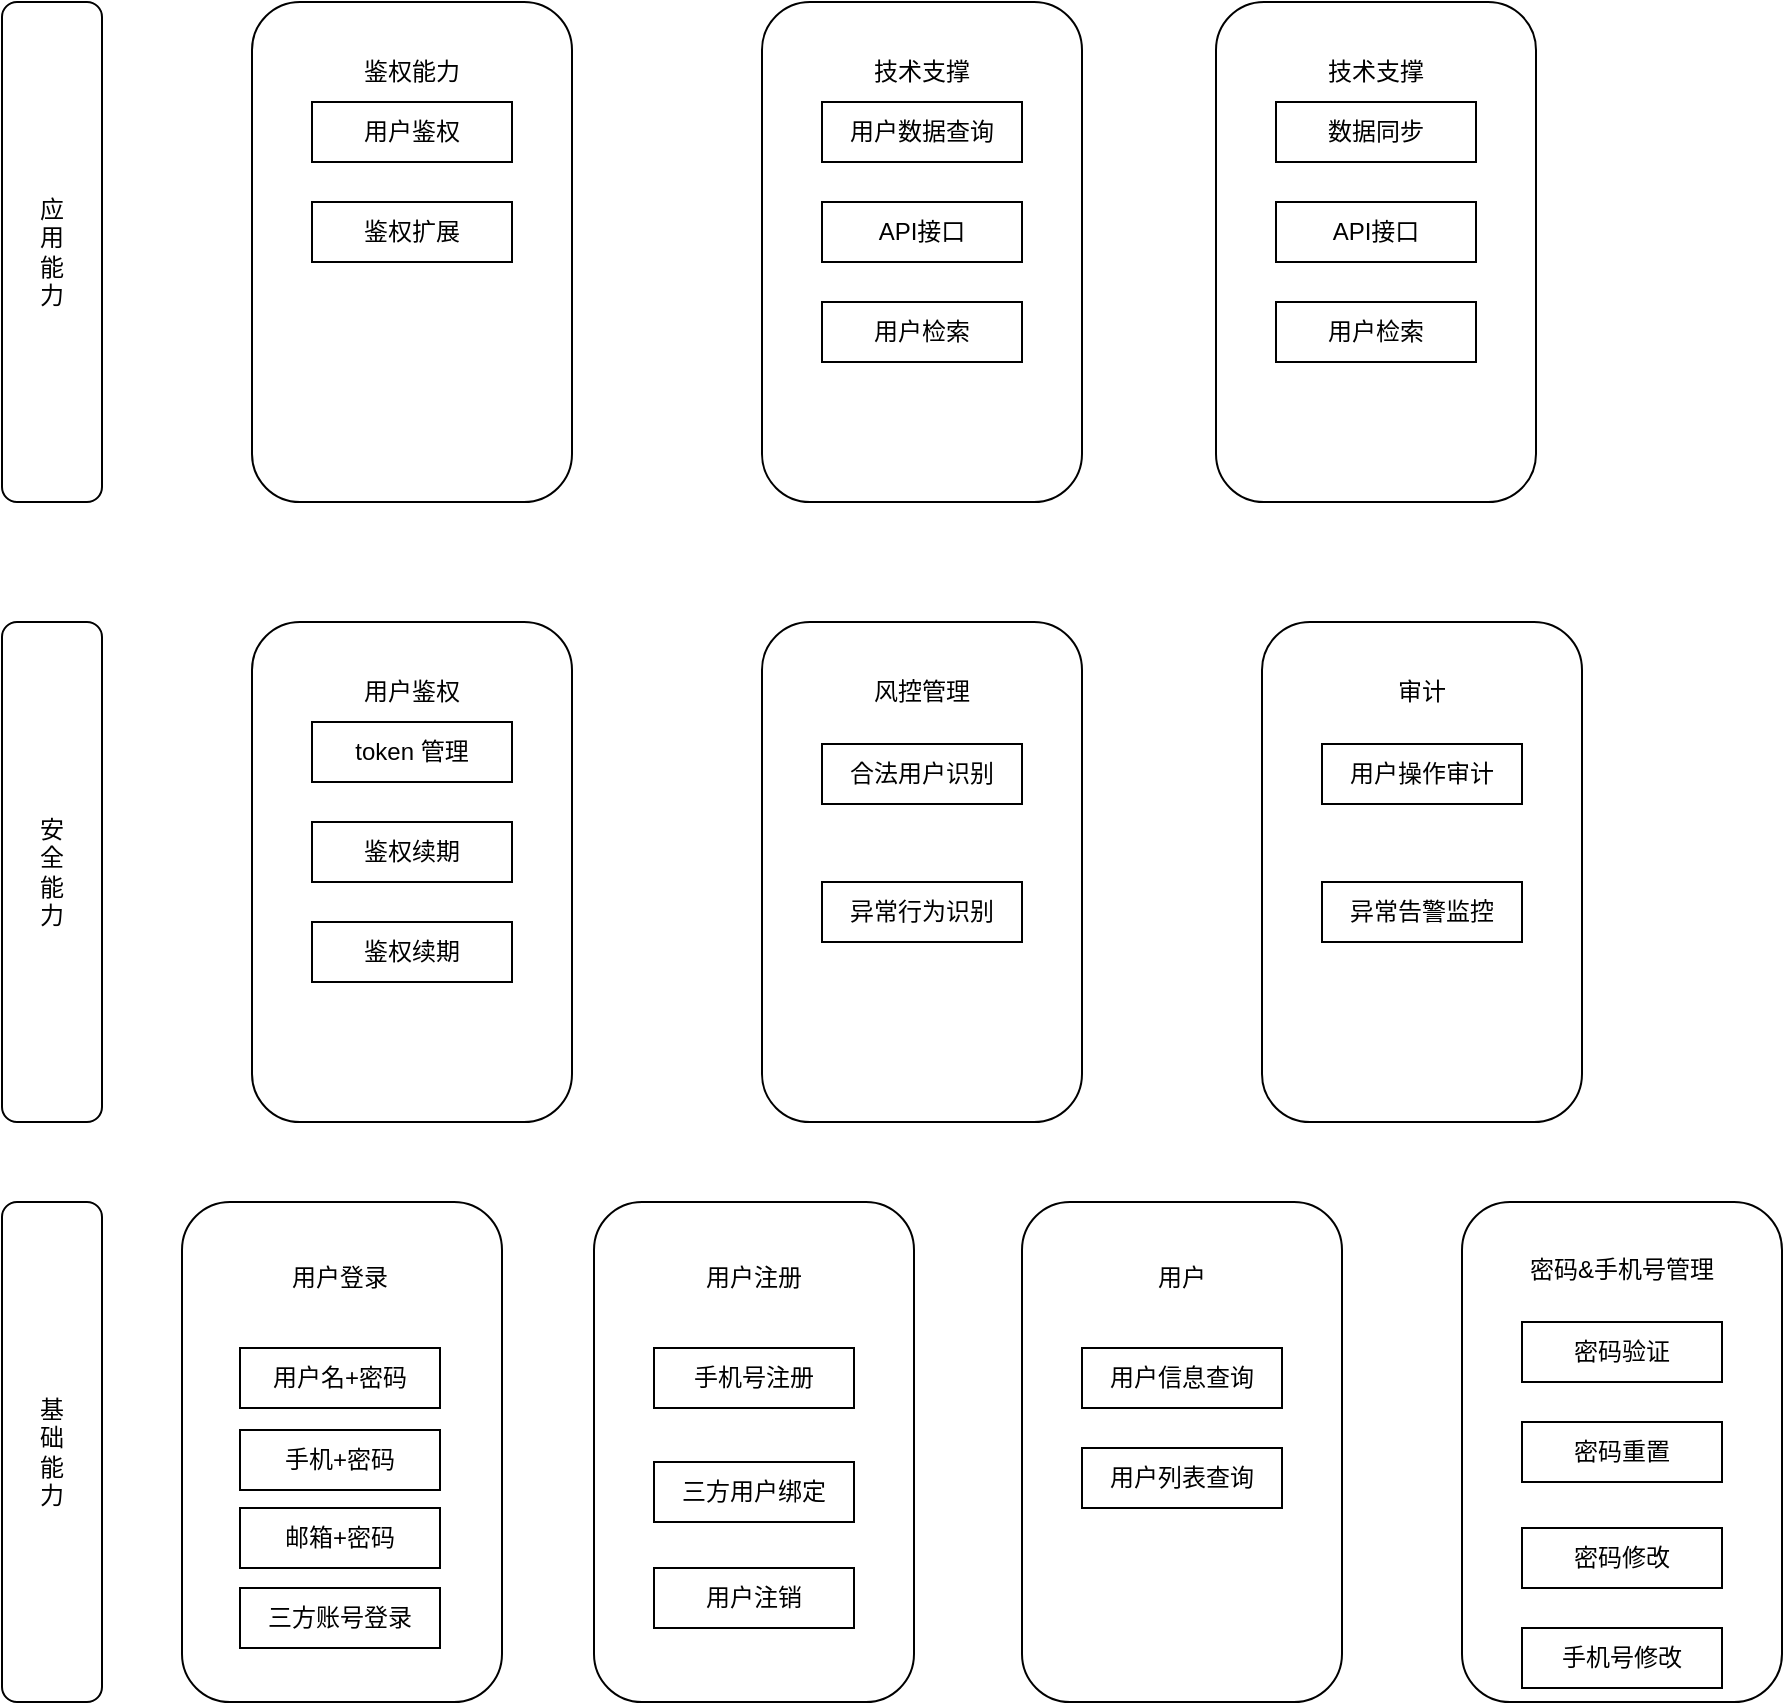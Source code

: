 <mxfile version="24.0.7" type="github">
  <diagram name="第 1 页" id="3uKBMezZJZn_TcOkcj3D">
    <mxGraphModel dx="1306" dy="1995" grid="1" gridSize="10" guides="1" tooltips="1" connect="1" arrows="1" fold="1" page="1" pageScale="1" pageWidth="827" pageHeight="1169" math="0" shadow="0">
      <root>
        <mxCell id="0" />
        <mxCell id="1" parent="0" />
        <mxCell id="wnPGVz2aBt1MANhJYX_k-1" value="基&lt;div&gt;础&lt;/div&gt;&lt;div&gt;能&lt;/div&gt;&lt;div&gt;力&lt;/div&gt;" style="rounded=1;whiteSpace=wrap;html=1;" vertex="1" parent="1">
          <mxGeometry x="60" y="350" width="50" height="250" as="geometry" />
        </mxCell>
        <mxCell id="wnPGVz2aBt1MANhJYX_k-2" value="" style="rounded=1;whiteSpace=wrap;html=1;" vertex="1" parent="1">
          <mxGeometry x="150" y="350" width="160" height="250" as="geometry" />
        </mxCell>
        <mxCell id="wnPGVz2aBt1MANhJYX_k-3" value="用户名+密码" style="rounded=0;whiteSpace=wrap;html=1;" vertex="1" parent="1">
          <mxGeometry x="179" y="423" width="100" height="30" as="geometry" />
        </mxCell>
        <mxCell id="wnPGVz2aBt1MANhJYX_k-4" value="手机+密码" style="rounded=0;whiteSpace=wrap;html=1;" vertex="1" parent="1">
          <mxGeometry x="179" y="464" width="100" height="30" as="geometry" />
        </mxCell>
        <mxCell id="wnPGVz2aBt1MANhJYX_k-5" value="邮箱+密码" style="rounded=0;whiteSpace=wrap;html=1;" vertex="1" parent="1">
          <mxGeometry x="179" y="503" width="100" height="30" as="geometry" />
        </mxCell>
        <mxCell id="wnPGVz2aBt1MANhJYX_k-6" value="三方账号登录" style="rounded=0;whiteSpace=wrap;html=1;" vertex="1" parent="1">
          <mxGeometry x="179" y="543" width="100" height="30" as="geometry" />
        </mxCell>
        <mxCell id="wnPGVz2aBt1MANhJYX_k-7" value="用户登录" style="rounded=0;whiteSpace=wrap;html=1;strokeColor=#ffffff;" vertex="1" parent="1">
          <mxGeometry x="179" y="373" width="100" height="30" as="geometry" />
        </mxCell>
        <mxCell id="wnPGVz2aBt1MANhJYX_k-8" value="" style="rounded=1;whiteSpace=wrap;html=1;" vertex="1" parent="1">
          <mxGeometry x="356" y="350" width="160" height="250" as="geometry" />
        </mxCell>
        <mxCell id="wnPGVz2aBt1MANhJYX_k-9" value="用户注册" style="rounded=0;whiteSpace=wrap;html=1;strokeColor=#ffffff;" vertex="1" parent="1">
          <mxGeometry x="386" y="373" width="100" height="30" as="geometry" />
        </mxCell>
        <mxCell id="wnPGVz2aBt1MANhJYX_k-10" value="手机号注册" style="rounded=0;whiteSpace=wrap;html=1;" vertex="1" parent="1">
          <mxGeometry x="386" y="423" width="100" height="30" as="geometry" />
        </mxCell>
        <mxCell id="wnPGVz2aBt1MANhJYX_k-11" value="三方用户绑定" style="rounded=0;whiteSpace=wrap;html=1;" vertex="1" parent="1">
          <mxGeometry x="386" y="480" width="100" height="30" as="geometry" />
        </mxCell>
        <mxCell id="wnPGVz2aBt1MANhJYX_k-12" value="" style="rounded=1;whiteSpace=wrap;html=1;" vertex="1" parent="1">
          <mxGeometry x="570" y="350" width="160" height="250" as="geometry" />
        </mxCell>
        <mxCell id="wnPGVz2aBt1MANhJYX_k-13" value="用户" style="rounded=0;whiteSpace=wrap;html=1;strokeColor=#ffffff;" vertex="1" parent="1">
          <mxGeometry x="600" y="373" width="100" height="30" as="geometry" />
        </mxCell>
        <mxCell id="wnPGVz2aBt1MANhJYX_k-14" value="用户信息查询" style="rounded=0;whiteSpace=wrap;html=1;" vertex="1" parent="1">
          <mxGeometry x="600" y="423" width="100" height="30" as="geometry" />
        </mxCell>
        <mxCell id="wnPGVz2aBt1MANhJYX_k-15" value="用户列表查询" style="rounded=0;whiteSpace=wrap;html=1;" vertex="1" parent="1">
          <mxGeometry x="600" y="473" width="100" height="30" as="geometry" />
        </mxCell>
        <mxCell id="wnPGVz2aBt1MANhJYX_k-16" value="&lt;div&gt;安&lt;/div&gt;&lt;div&gt;全&lt;/div&gt;&lt;div&gt;能&lt;/div&gt;&lt;div&gt;力&lt;/div&gt;" style="rounded=1;whiteSpace=wrap;html=1;" vertex="1" parent="1">
          <mxGeometry x="60" y="60" width="50" height="250" as="geometry" />
        </mxCell>
        <mxCell id="wnPGVz2aBt1MANhJYX_k-17" value="" style="rounded=1;whiteSpace=wrap;html=1;" vertex="1" parent="1">
          <mxGeometry x="185" y="60" width="160" height="250" as="geometry" />
        </mxCell>
        <mxCell id="wnPGVz2aBt1MANhJYX_k-18" value="用户鉴权" style="rounded=0;whiteSpace=wrap;html=1;strokeColor=#ffffff;" vertex="1" parent="1">
          <mxGeometry x="215" y="80" width="100" height="30" as="geometry" />
        </mxCell>
        <mxCell id="wnPGVz2aBt1MANhJYX_k-19" value="token 管理" style="rounded=0;whiteSpace=wrap;html=1;" vertex="1" parent="1">
          <mxGeometry x="215" y="110" width="100" height="30" as="geometry" />
        </mxCell>
        <mxCell id="wnPGVz2aBt1MANhJYX_k-20" value="鉴权续期" style="rounded=0;whiteSpace=wrap;html=1;" vertex="1" parent="1">
          <mxGeometry x="215" y="160" width="100" height="30" as="geometry" />
        </mxCell>
        <mxCell id="wnPGVz2aBt1MANhJYX_k-21" value="鉴权续期" style="rounded=0;whiteSpace=wrap;html=1;" vertex="1" parent="1">
          <mxGeometry x="215" y="210" width="100" height="30" as="geometry" />
        </mxCell>
        <mxCell id="wnPGVz2aBt1MANhJYX_k-22" value="" style="rounded=1;whiteSpace=wrap;html=1;" vertex="1" parent="1">
          <mxGeometry x="790" y="350" width="160" height="250" as="geometry" />
        </mxCell>
        <mxCell id="wnPGVz2aBt1MANhJYX_k-23" value="密码&amp;amp;手机号管理" style="rounded=0;whiteSpace=wrap;html=1;strokeColor=#ffffff;" vertex="1" parent="1">
          <mxGeometry x="820" y="369" width="100" height="30" as="geometry" />
        </mxCell>
        <mxCell id="wnPGVz2aBt1MANhJYX_k-24" value="密码验证" style="rounded=0;whiteSpace=wrap;html=1;" vertex="1" parent="1">
          <mxGeometry x="820" y="410" width="100" height="30" as="geometry" />
        </mxCell>
        <mxCell id="wnPGVz2aBt1MANhJYX_k-25" value="密码重置" style="rounded=0;whiteSpace=wrap;html=1;" vertex="1" parent="1">
          <mxGeometry x="820" y="460" width="100" height="30" as="geometry" />
        </mxCell>
        <mxCell id="wnPGVz2aBt1MANhJYX_k-26" value="密码修改" style="rounded=0;whiteSpace=wrap;html=1;" vertex="1" parent="1">
          <mxGeometry x="820" y="513" width="100" height="30" as="geometry" />
        </mxCell>
        <mxCell id="wnPGVz2aBt1MANhJYX_k-28" value="手机号修改" style="rounded=0;whiteSpace=wrap;html=1;" vertex="1" parent="1">
          <mxGeometry x="820" y="563" width="100" height="30" as="geometry" />
        </mxCell>
        <mxCell id="wnPGVz2aBt1MANhJYX_k-30" value="用户注销" style="rounded=0;whiteSpace=wrap;html=1;" vertex="1" parent="1">
          <mxGeometry x="386" y="533" width="100" height="30" as="geometry" />
        </mxCell>
        <mxCell id="wnPGVz2aBt1MANhJYX_k-37" value="" style="rounded=1;whiteSpace=wrap;html=1;" vertex="1" parent="1">
          <mxGeometry x="440" y="60" width="160" height="250" as="geometry" />
        </mxCell>
        <mxCell id="wnPGVz2aBt1MANhJYX_k-38" value="风控管理" style="rounded=0;whiteSpace=wrap;html=1;strokeColor=#ffffff;" vertex="1" parent="1">
          <mxGeometry x="470" y="80" width="100" height="30" as="geometry" />
        </mxCell>
        <mxCell id="wnPGVz2aBt1MANhJYX_k-39" value="合法用户识别" style="rounded=0;whiteSpace=wrap;html=1;" vertex="1" parent="1">
          <mxGeometry x="470" y="121" width="100" height="30" as="geometry" />
        </mxCell>
        <mxCell id="wnPGVz2aBt1MANhJYX_k-40" value="异常行为识别" style="rounded=0;whiteSpace=wrap;html=1;" vertex="1" parent="1">
          <mxGeometry x="470" y="190" width="100" height="30" as="geometry" />
        </mxCell>
        <mxCell id="wnPGVz2aBt1MANhJYX_k-42" value="" style="rounded=1;whiteSpace=wrap;html=1;" vertex="1" parent="1">
          <mxGeometry x="690" y="60" width="160" height="250" as="geometry" />
        </mxCell>
        <mxCell id="wnPGVz2aBt1MANhJYX_k-43" value="审计" style="rounded=0;whiteSpace=wrap;html=1;strokeColor=#ffffff;" vertex="1" parent="1">
          <mxGeometry x="720" y="80" width="100" height="30" as="geometry" />
        </mxCell>
        <mxCell id="wnPGVz2aBt1MANhJYX_k-44" value="用户操作审计" style="rounded=0;whiteSpace=wrap;html=1;" vertex="1" parent="1">
          <mxGeometry x="720" y="121" width="100" height="30" as="geometry" />
        </mxCell>
        <mxCell id="wnPGVz2aBt1MANhJYX_k-45" value="异常告警监控" style="rounded=0;whiteSpace=wrap;html=1;" vertex="1" parent="1">
          <mxGeometry x="720" y="190" width="100" height="30" as="geometry" />
        </mxCell>
        <mxCell id="wnPGVz2aBt1MANhJYX_k-46" value="应&lt;div&gt;用&lt;/div&gt;&lt;div&gt;能&lt;/div&gt;&lt;div&gt;力&lt;/div&gt;" style="rounded=1;whiteSpace=wrap;html=1;" vertex="1" parent="1">
          <mxGeometry x="60" y="-250" width="50" height="250" as="geometry" />
        </mxCell>
        <mxCell id="wnPGVz2aBt1MANhJYX_k-48" value="" style="rounded=1;whiteSpace=wrap;html=1;" vertex="1" parent="1">
          <mxGeometry x="185" y="-250" width="160" height="250" as="geometry" />
        </mxCell>
        <mxCell id="wnPGVz2aBt1MANhJYX_k-49" value="鉴权能力" style="rounded=0;whiteSpace=wrap;html=1;strokeColor=#ffffff;" vertex="1" parent="1">
          <mxGeometry x="215" y="-230" width="100" height="30" as="geometry" />
        </mxCell>
        <mxCell id="wnPGVz2aBt1MANhJYX_k-50" value="用户鉴权" style="rounded=0;whiteSpace=wrap;html=1;" vertex="1" parent="1">
          <mxGeometry x="215" y="-200" width="100" height="30" as="geometry" />
        </mxCell>
        <mxCell id="wnPGVz2aBt1MANhJYX_k-51" value="鉴权扩展" style="rounded=0;whiteSpace=wrap;html=1;" vertex="1" parent="1">
          <mxGeometry x="215" y="-150" width="100" height="30" as="geometry" />
        </mxCell>
        <mxCell id="wnPGVz2aBt1MANhJYX_k-54" value="" style="rounded=1;whiteSpace=wrap;html=1;" vertex="1" parent="1">
          <mxGeometry x="440" y="-250" width="160" height="250" as="geometry" />
        </mxCell>
        <mxCell id="wnPGVz2aBt1MANhJYX_k-55" value="技术支撑" style="rounded=0;whiteSpace=wrap;html=1;strokeColor=#ffffff;" vertex="1" parent="1">
          <mxGeometry x="470" y="-230" width="100" height="30" as="geometry" />
        </mxCell>
        <mxCell id="wnPGVz2aBt1MANhJYX_k-58" value="用户数据查询" style="rounded=0;whiteSpace=wrap;html=1;" vertex="1" parent="1">
          <mxGeometry x="470" y="-200" width="100" height="30" as="geometry" />
        </mxCell>
        <mxCell id="wnPGVz2aBt1MANhJYX_k-59" value="API接口" style="rounded=0;whiteSpace=wrap;html=1;" vertex="1" parent="1">
          <mxGeometry x="470" y="-150" width="100" height="30" as="geometry" />
        </mxCell>
        <mxCell id="wnPGVz2aBt1MANhJYX_k-60" value="用户检索" style="rounded=0;whiteSpace=wrap;html=1;" vertex="1" parent="1">
          <mxGeometry x="470" y="-100" width="100" height="30" as="geometry" />
        </mxCell>
        <mxCell id="wnPGVz2aBt1MANhJYX_k-61" value="" style="rounded=1;whiteSpace=wrap;html=1;" vertex="1" parent="1">
          <mxGeometry x="667" y="-250" width="160" height="250" as="geometry" />
        </mxCell>
        <mxCell id="wnPGVz2aBt1MANhJYX_k-62" value="技术支撑" style="rounded=0;whiteSpace=wrap;html=1;strokeColor=#ffffff;" vertex="1" parent="1">
          <mxGeometry x="697" y="-230" width="100" height="30" as="geometry" />
        </mxCell>
        <mxCell id="wnPGVz2aBt1MANhJYX_k-63" value="数据同步" style="rounded=0;whiteSpace=wrap;html=1;" vertex="1" parent="1">
          <mxGeometry x="697" y="-200" width="100" height="30" as="geometry" />
        </mxCell>
        <mxCell id="wnPGVz2aBt1MANhJYX_k-64" value="API接口" style="rounded=0;whiteSpace=wrap;html=1;" vertex="1" parent="1">
          <mxGeometry x="697" y="-150" width="100" height="30" as="geometry" />
        </mxCell>
        <mxCell id="wnPGVz2aBt1MANhJYX_k-65" value="用户检索" style="rounded=0;whiteSpace=wrap;html=1;" vertex="1" parent="1">
          <mxGeometry x="697" y="-100" width="100" height="30" as="geometry" />
        </mxCell>
      </root>
    </mxGraphModel>
  </diagram>
</mxfile>
